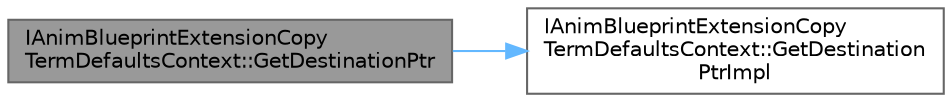 digraph "IAnimBlueprintExtensionCopyTermDefaultsContext::GetDestinationPtr"
{
 // INTERACTIVE_SVG=YES
 // LATEX_PDF_SIZE
  bgcolor="transparent";
  edge [fontname=Helvetica,fontsize=10,labelfontname=Helvetica,labelfontsize=10];
  node [fontname=Helvetica,fontsize=10,shape=box,height=0.2,width=0.4];
  rankdir="LR";
  Node1 [id="Node000001",label="IAnimBlueprintExtensionCopy\lTermDefaultsContext::GetDestinationPtr",height=0.2,width=0.4,color="gray40", fillcolor="grey60", style="filled", fontcolor="black",tooltip=" "];
  Node1 -> Node2 [id="edge1_Node000001_Node000002",color="steelblue1",style="solid",tooltip=" "];
  Node2 [id="Node000002",label="IAnimBlueprintExtensionCopy\lTermDefaultsContext::GetDestination\lPtrImpl",height=0.2,width=0.4,color="grey40", fillcolor="white", style="filled",URL="$dd/dc5/classIAnimBlueprintExtensionCopyTermDefaultsContext.html#a8e976804da56761b40cba3b93fe385fd",tooltip=" "];
}
